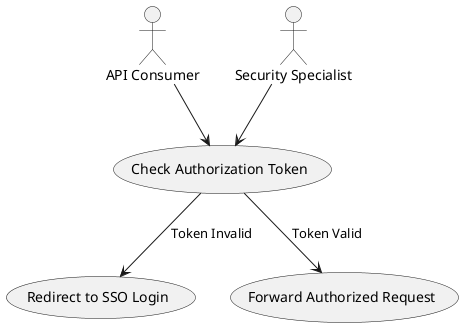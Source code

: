 @startuml
actor "API Consumer" as consumer
actor "Security Specialist" as security

usecase "Check Authorization Token" as uc1
usecase "Redirect to SSO Login" as uc2
usecase "Forward Authorized Request" as uc3

consumer --> uc1
uc1 --> uc2 : Token Invalid
uc1 --> uc3 : Token Valid
security --> uc1
@enduml
